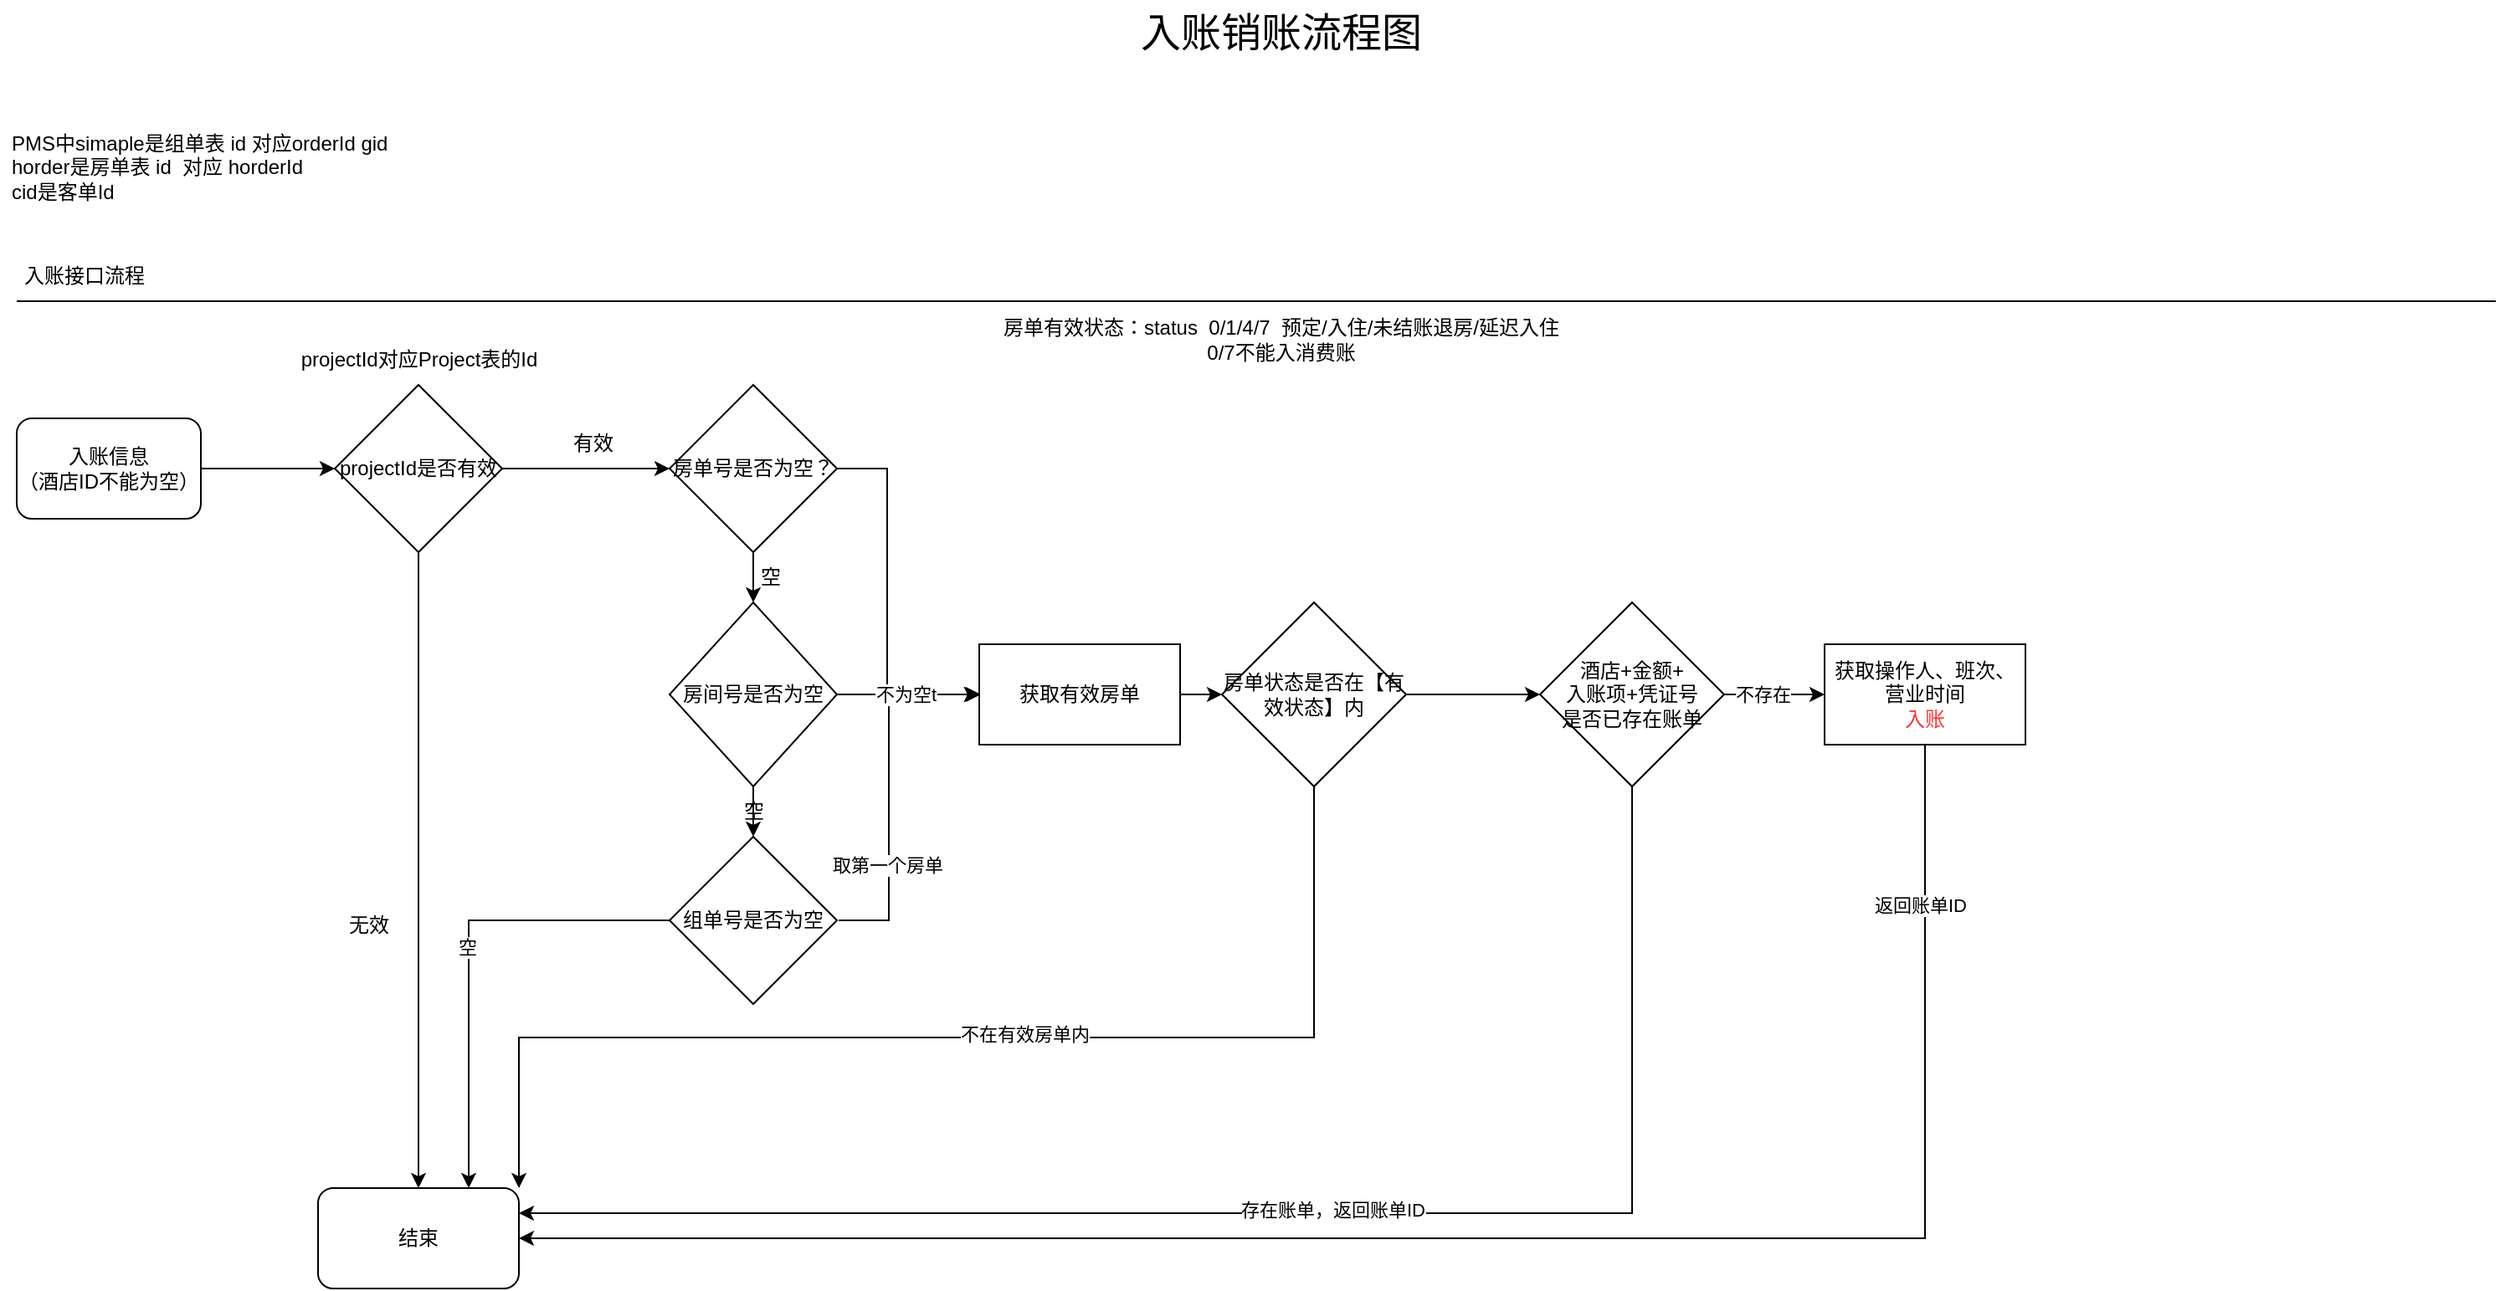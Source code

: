<mxfile version="21.2.1" type="github">
  <diagram name="第 1 页" id="zXLDGqz4FTU_K7PCk4jZ">
    <mxGraphModel dx="1434" dy="764" grid="1" gridSize="10" guides="1" tooltips="1" connect="1" arrows="1" fold="1" page="1" pageScale="1" pageWidth="827" pageHeight="1169" math="0" shadow="0">
      <root>
        <mxCell id="0" />
        <mxCell id="1" parent="0" />
        <mxCell id="dB98nryyl3l6zr3HXr_v-1" value="入账销账流程图&lt;br style=&quot;font-size: 24px;&quot;&gt;" style="text;html=1;align=center;verticalAlign=middle;resizable=0;points=[];autosize=1;strokeColor=none;fillColor=none;fontSize=24;" parent="1" vertex="1">
          <mxGeometry x="730" y="20" width="190" height="40" as="geometry" />
        </mxCell>
        <mxCell id="BULWluY8V3oxMb91bzPZ-3" style="edgeStyle=orthogonalEdgeStyle;rounded=0;orthogonalLoop=1;jettySize=auto;html=1;exitX=1;exitY=0.5;exitDx=0;exitDy=0;" parent="1" source="BULWluY8V3oxMb91bzPZ-10" target="BULWluY8V3oxMb91bzPZ-2" edge="1">
          <mxGeometry relative="1" as="geometry">
            <mxPoint x="200" y="300" as="sourcePoint" />
          </mxGeometry>
        </mxCell>
        <mxCell id="BULWluY8V3oxMb91bzPZ-7" style="edgeStyle=orthogonalEdgeStyle;rounded=0;orthogonalLoop=1;jettySize=auto;html=1;exitX=0.5;exitY=1;exitDx=0;exitDy=0;" parent="1" source="BULWluY8V3oxMb91bzPZ-2" target="BULWluY8V3oxMb91bzPZ-12" edge="1">
          <mxGeometry relative="1" as="geometry">
            <mxPoint x="310" y="390" as="targetPoint" />
          </mxGeometry>
        </mxCell>
        <mxCell id="BULWluY8V3oxMb91bzPZ-19" style="edgeStyle=orthogonalEdgeStyle;rounded=0;orthogonalLoop=1;jettySize=auto;html=1;exitX=1;exitY=0.5;exitDx=0;exitDy=0;entryX=0;entryY=0.5;entryDx=0;entryDy=0;" parent="1" source="BULWluY8V3oxMb91bzPZ-2" target="BULWluY8V3oxMb91bzPZ-18" edge="1">
          <mxGeometry relative="1" as="geometry" />
        </mxCell>
        <mxCell id="BULWluY8V3oxMb91bzPZ-2" value="projectId是否有效" style="rhombus;whiteSpace=wrap;html=1;" parent="1" vertex="1">
          <mxGeometry x="260" y="250" width="100" height="100" as="geometry" />
        </mxCell>
        <mxCell id="BULWluY8V3oxMb91bzPZ-8" value="projectId对应Project表的Id&lt;br&gt;" style="text;html=1;align=center;verticalAlign=middle;resizable=0;points=[];autosize=1;strokeColor=none;fillColor=none;" parent="1" vertex="1">
          <mxGeometry x="230" y="220" width="160" height="30" as="geometry" />
        </mxCell>
        <mxCell id="BULWluY8V3oxMb91bzPZ-10" value="入账信息&lt;br&gt;（酒店ID不能为空）" style="rounded=1;whiteSpace=wrap;html=1;" parent="1" vertex="1">
          <mxGeometry x="70" y="270" width="110" height="60" as="geometry" />
        </mxCell>
        <mxCell id="BULWluY8V3oxMb91bzPZ-12" value="结束" style="rounded=1;whiteSpace=wrap;html=1;" parent="1" vertex="1">
          <mxGeometry x="250" y="730" width="120" height="60" as="geometry" />
        </mxCell>
        <mxCell id="BULWluY8V3oxMb91bzPZ-13" value="无效" style="text;html=1;align=center;verticalAlign=middle;resizable=0;points=[];autosize=1;strokeColor=none;fillColor=none;" parent="1" vertex="1">
          <mxGeometry x="255" y="558" width="50" height="30" as="geometry" />
        </mxCell>
        <mxCell id="BULWluY8V3oxMb91bzPZ-17" value="" style="endArrow=none;html=1;rounded=0;" parent="1" edge="1">
          <mxGeometry relative="1" as="geometry">
            <mxPoint x="70" y="200" as="sourcePoint" />
            <mxPoint x="1551" y="200" as="targetPoint" />
          </mxGeometry>
        </mxCell>
        <mxCell id="BULWluY8V3oxMb91bzPZ-23" style="edgeStyle=orthogonalEdgeStyle;rounded=0;orthogonalLoop=1;jettySize=auto;html=1;exitX=0.5;exitY=1;exitDx=0;exitDy=0;entryX=0.5;entryY=0;entryDx=0;entryDy=0;" parent="1" source="BULWluY8V3oxMb91bzPZ-18" target="BULWluY8V3oxMb91bzPZ-21" edge="1">
          <mxGeometry relative="1" as="geometry" />
        </mxCell>
        <mxCell id="8EE1lsXaZwCDrQhFIQHN-2" style="edgeStyle=orthogonalEdgeStyle;rounded=0;orthogonalLoop=1;jettySize=auto;html=1;exitX=1;exitY=0.5;exitDx=0;exitDy=0;entryX=0;entryY=0.5;entryDx=0;entryDy=0;" parent="1" source="BULWluY8V3oxMb91bzPZ-18" target="8EE1lsXaZwCDrQhFIQHN-1" edge="1">
          <mxGeometry relative="1" as="geometry">
            <Array as="points">
              <mxPoint x="590" y="300" />
              <mxPoint x="590" y="435" />
            </Array>
          </mxGeometry>
        </mxCell>
        <mxCell id="BULWluY8V3oxMb91bzPZ-18" value="房单号是否为空？" style="rhombus;whiteSpace=wrap;html=1;" parent="1" vertex="1">
          <mxGeometry x="460" y="250" width="100" height="100" as="geometry" />
        </mxCell>
        <mxCell id="BULWluY8V3oxMb91bzPZ-20" value="有效" style="text;html=1;align=center;verticalAlign=middle;resizable=0;points=[];autosize=1;strokeColor=none;fillColor=none;" parent="1" vertex="1">
          <mxGeometry x="389" y="270" width="50" height="30" as="geometry" />
        </mxCell>
        <mxCell id="BULWluY8V3oxMb91bzPZ-24" style="edgeStyle=orthogonalEdgeStyle;rounded=0;orthogonalLoop=1;jettySize=auto;html=1;exitX=0.5;exitY=1;exitDx=0;exitDy=0;entryX=0.5;entryY=0;entryDx=0;entryDy=0;" parent="1" source="BULWluY8V3oxMb91bzPZ-21" target="BULWluY8V3oxMb91bzPZ-22" edge="1">
          <mxGeometry relative="1" as="geometry" />
        </mxCell>
        <mxCell id="8EE1lsXaZwCDrQhFIQHN-3" style="edgeStyle=orthogonalEdgeStyle;rounded=0;orthogonalLoop=1;jettySize=auto;html=1;exitX=1;exitY=0.5;exitDx=0;exitDy=0;entryX=0;entryY=0.5;entryDx=0;entryDy=0;" parent="1" source="BULWluY8V3oxMb91bzPZ-21" target="8EE1lsXaZwCDrQhFIQHN-1" edge="1">
          <mxGeometry relative="1" as="geometry" />
        </mxCell>
        <mxCell id="BULWluY8V3oxMb91bzPZ-21" value="房间号是否为空" style="rhombus;whiteSpace=wrap;html=1;" parent="1" vertex="1">
          <mxGeometry x="460" y="380" width="100" height="110" as="geometry" />
        </mxCell>
        <mxCell id="BULWluY8V3oxMb91bzPZ-25" style="edgeStyle=orthogonalEdgeStyle;rounded=0;orthogonalLoop=1;jettySize=auto;html=1;exitX=0;exitY=0.5;exitDx=0;exitDy=0;entryX=0.75;entryY=0;entryDx=0;entryDy=0;" parent="1" source="BULWluY8V3oxMb91bzPZ-22" target="BULWluY8V3oxMb91bzPZ-12" edge="1">
          <mxGeometry relative="1" as="geometry" />
        </mxCell>
        <mxCell id="8EE1lsXaZwCDrQhFIQHN-11" value="空" style="edgeLabel;html=1;align=center;verticalAlign=middle;resizable=0;points=[];" parent="BULWluY8V3oxMb91bzPZ-25" connectable="0" vertex="1">
          <mxGeometry x="-0.029" y="-1" relative="1" as="geometry">
            <mxPoint as="offset" />
          </mxGeometry>
        </mxCell>
        <mxCell id="8EE1lsXaZwCDrQhFIQHN-4" style="edgeStyle=orthogonalEdgeStyle;rounded=0;orthogonalLoop=1;jettySize=auto;html=1;exitX=1;exitY=0.5;exitDx=0;exitDy=0;entryX=0;entryY=0.5;entryDx=0;entryDy=0;" parent="1" edge="1">
          <mxGeometry relative="1" as="geometry">
            <mxPoint x="561" y="570" as="sourcePoint" />
            <mxPoint x="646" y="435" as="targetPoint" />
            <Array as="points">
              <mxPoint x="591" y="570" />
              <mxPoint x="591" y="435" />
            </Array>
          </mxGeometry>
        </mxCell>
        <mxCell id="8EE1lsXaZwCDrQhFIQHN-13" value="不为空t" style="edgeLabel;html=1;align=center;verticalAlign=middle;resizable=0;points=[];" parent="8EE1lsXaZwCDrQhFIQHN-4" connectable="0" vertex="1">
          <mxGeometry x="0.713" y="-2" relative="1" as="geometry">
            <mxPoint x="-14" y="-2" as="offset" />
          </mxGeometry>
        </mxCell>
        <mxCell id="8EE1lsXaZwCDrQhFIQHN-28" value="取第一个房单" style="edgeLabel;html=1;align=center;verticalAlign=middle;resizable=0;points=[];" parent="8EE1lsXaZwCDrQhFIQHN-4" connectable="0" vertex="1">
          <mxGeometry x="-0.429" y="1" relative="1" as="geometry">
            <mxPoint as="offset" />
          </mxGeometry>
        </mxCell>
        <mxCell id="BULWluY8V3oxMb91bzPZ-22" value="组单号是否为空" style="rhombus;whiteSpace=wrap;html=1;" parent="1" vertex="1">
          <mxGeometry x="460" y="520" width="100" height="100" as="geometry" />
        </mxCell>
        <mxCell id="BULWluY8V3oxMb91bzPZ-28" value="空" style="text;html=1;align=center;verticalAlign=middle;resizable=0;points=[];autosize=1;strokeColor=none;fillColor=none;" parent="1" vertex="1">
          <mxGeometry x="500" y="350" width="40" height="30" as="geometry" />
        </mxCell>
        <mxCell id="BULWluY8V3oxMb91bzPZ-29" value="入账接口流程" style="text;html=1;align=center;verticalAlign=middle;resizable=0;points=[];autosize=1;strokeColor=none;fillColor=none;" parent="1" vertex="1">
          <mxGeometry x="60" y="170" width="100" height="30" as="geometry" />
        </mxCell>
        <mxCell id="BULWluY8V3oxMb91bzPZ-30" value="PMS中simaple是组单表 id 对应orderId gid&lt;br&gt;horder是房单表 id&amp;nbsp; 对应 horderId&lt;br&gt;cid是客单Id" style="text;html=1;align=left;verticalAlign=middle;resizable=0;points=[];autosize=1;strokeColor=none;fillColor=none;" parent="1" vertex="1">
          <mxGeometry x="65" y="90" width="250" height="60" as="geometry" />
        </mxCell>
        <mxCell id="8EE1lsXaZwCDrQhFIQHN-6" style="edgeStyle=orthogonalEdgeStyle;rounded=0;orthogonalLoop=1;jettySize=auto;html=1;exitX=1;exitY=0.5;exitDx=0;exitDy=0;entryX=0;entryY=0.5;entryDx=0;entryDy=0;" parent="1" source="8EE1lsXaZwCDrQhFIQHN-1" target="8EE1lsXaZwCDrQhFIQHN-5" edge="1">
          <mxGeometry relative="1" as="geometry" />
        </mxCell>
        <mxCell id="8EE1lsXaZwCDrQhFIQHN-1" value="获取有效房单" style="rounded=0;whiteSpace=wrap;html=1;" parent="1" vertex="1">
          <mxGeometry x="645" y="405" width="120" height="60" as="geometry" />
        </mxCell>
        <mxCell id="8EE1lsXaZwCDrQhFIQHN-9" style="edgeStyle=orthogonalEdgeStyle;rounded=0;orthogonalLoop=1;jettySize=auto;html=1;exitX=0.5;exitY=1;exitDx=0;exitDy=0;entryX=1;entryY=0;entryDx=0;entryDy=0;" parent="1" source="8EE1lsXaZwCDrQhFIQHN-5" target="BULWluY8V3oxMb91bzPZ-12" edge="1">
          <mxGeometry relative="1" as="geometry">
            <Array as="points">
              <mxPoint x="845" y="640" />
              <mxPoint x="370" y="640" />
            </Array>
          </mxGeometry>
        </mxCell>
        <mxCell id="8EE1lsXaZwCDrQhFIQHN-10" value="不在有效房单内" style="edgeLabel;html=1;align=center;verticalAlign=middle;resizable=0;points=[];" parent="8EE1lsXaZwCDrQhFIQHN-9" connectable="0" vertex="1">
          <mxGeometry x="-0.097" y="-2" relative="1" as="geometry">
            <mxPoint as="offset" />
          </mxGeometry>
        </mxCell>
        <mxCell id="8EE1lsXaZwCDrQhFIQHN-21" value="" style="edgeStyle=orthogonalEdgeStyle;rounded=0;orthogonalLoop=1;jettySize=auto;html=1;" parent="1" source="8EE1lsXaZwCDrQhFIQHN-5" target="8EE1lsXaZwCDrQhFIQHN-20" edge="1">
          <mxGeometry relative="1" as="geometry" />
        </mxCell>
        <mxCell id="8EE1lsXaZwCDrQhFIQHN-5" value="房单状态是否在【有效状态】内" style="rhombus;whiteSpace=wrap;html=1;align=center;" parent="1" vertex="1">
          <mxGeometry x="790" y="380" width="110" height="110" as="geometry" />
        </mxCell>
        <mxCell id="8EE1lsXaZwCDrQhFIQHN-7" value="房单有效状态：status&amp;nbsp; 0/1/4/7&amp;nbsp; 预定/入住/未结账退房/延迟入住&lt;br&gt;0/7不能入消费账&lt;br&gt;" style="text;html=1;align=center;verticalAlign=middle;resizable=0;points=[];autosize=1;strokeColor=none;fillColor=none;" parent="1" vertex="1">
          <mxGeometry x="645" y="203" width="360" height="40" as="geometry" />
        </mxCell>
        <mxCell id="8EE1lsXaZwCDrQhFIQHN-12" value="空" style="text;html=1;align=center;verticalAlign=middle;resizable=0;points=[];autosize=1;strokeColor=none;fillColor=none;" parent="1" vertex="1">
          <mxGeometry x="490" y="490" width="40" height="30" as="geometry" />
        </mxCell>
        <mxCell id="8EE1lsXaZwCDrQhFIQHN-25" style="edgeStyle=orthogonalEdgeStyle;rounded=0;orthogonalLoop=1;jettySize=auto;html=1;exitX=0.5;exitY=1;exitDx=0;exitDy=0;entryX=1;entryY=0.5;entryDx=0;entryDy=0;" parent="1" source="8EE1lsXaZwCDrQhFIQHN-15" target="BULWluY8V3oxMb91bzPZ-12" edge="1">
          <mxGeometry relative="1" as="geometry" />
        </mxCell>
        <mxCell id="8EE1lsXaZwCDrQhFIQHN-26" value="返回账单ID" style="edgeLabel;html=1;align=center;verticalAlign=middle;resizable=0;points=[];" parent="8EE1lsXaZwCDrQhFIQHN-25" connectable="0" vertex="1">
          <mxGeometry x="-0.831" y="-3" relative="1" as="geometry">
            <mxPoint as="offset" />
          </mxGeometry>
        </mxCell>
        <mxCell id="8EE1lsXaZwCDrQhFIQHN-15" value="获取操作人、班次、营业时间&lt;br&gt;&lt;font color=&quot;#ff3333&quot;&gt;入账&lt;/font&gt;" style="whiteSpace=wrap;html=1;" parent="1" vertex="1">
          <mxGeometry x="1150" y="405" width="120" height="60" as="geometry" />
        </mxCell>
        <mxCell id="8EE1lsXaZwCDrQhFIQHN-22" style="edgeStyle=orthogonalEdgeStyle;rounded=0;orthogonalLoop=1;jettySize=auto;html=1;exitX=0.5;exitY=1;exitDx=0;exitDy=0;entryX=1;entryY=0.25;entryDx=0;entryDy=0;" parent="1" source="8EE1lsXaZwCDrQhFIQHN-20" target="BULWluY8V3oxMb91bzPZ-12" edge="1">
          <mxGeometry relative="1" as="geometry" />
        </mxCell>
        <mxCell id="8EE1lsXaZwCDrQhFIQHN-23" value="存在账单，返回账单ID" style="edgeLabel;html=1;align=center;verticalAlign=middle;resizable=0;points=[];" parent="8EE1lsXaZwCDrQhFIQHN-22" connectable="0" vertex="1">
          <mxGeometry x="-0.057" y="-2" relative="1" as="geometry">
            <mxPoint as="offset" />
          </mxGeometry>
        </mxCell>
        <mxCell id="8EE1lsXaZwCDrQhFIQHN-24" style="edgeStyle=orthogonalEdgeStyle;rounded=0;orthogonalLoop=1;jettySize=auto;html=1;exitX=1;exitY=0.5;exitDx=0;exitDy=0;entryX=0;entryY=0.5;entryDx=0;entryDy=0;" parent="1" source="8EE1lsXaZwCDrQhFIQHN-20" target="8EE1lsXaZwCDrQhFIQHN-15" edge="1">
          <mxGeometry relative="1" as="geometry" />
        </mxCell>
        <mxCell id="8EE1lsXaZwCDrQhFIQHN-27" value="不存在" style="edgeLabel;html=1;align=center;verticalAlign=middle;resizable=0;points=[];" parent="8EE1lsXaZwCDrQhFIQHN-24" connectable="0" vertex="1">
          <mxGeometry x="-0.229" relative="1" as="geometry">
            <mxPoint as="offset" />
          </mxGeometry>
        </mxCell>
        <mxCell id="8EE1lsXaZwCDrQhFIQHN-20" value="酒店+金额+&lt;br&gt;入账项+凭证号&lt;br&gt;是否已存在账单" style="rhombus;whiteSpace=wrap;html=1;align=center;" parent="1" vertex="1">
          <mxGeometry x="980" y="380" width="110" height="110" as="geometry" />
        </mxCell>
      </root>
    </mxGraphModel>
  </diagram>
</mxfile>
